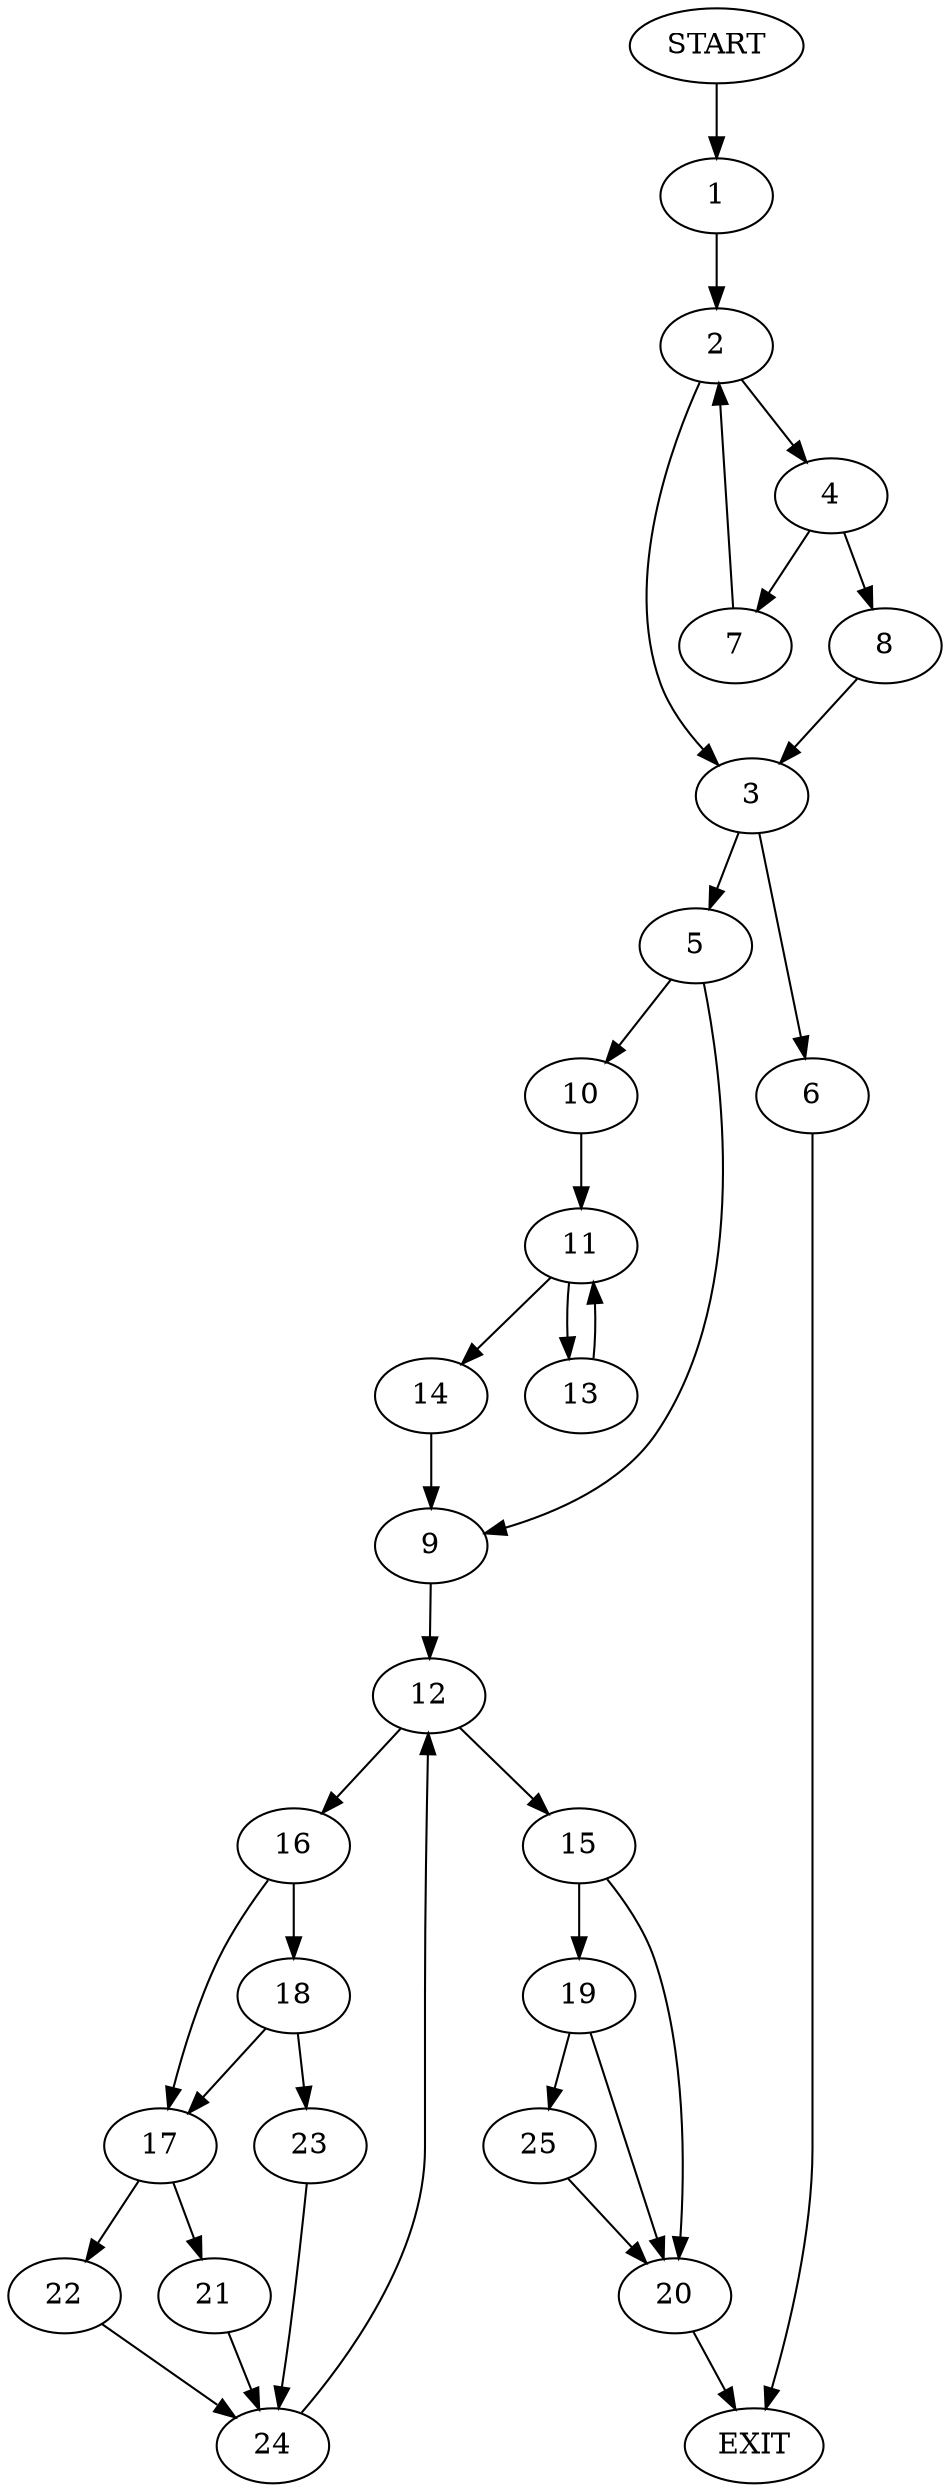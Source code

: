 digraph {
0 [label="START"]
26 [label="EXIT"]
0 -> 1
1 -> 2
2 -> 3
2 -> 4
3 -> 5
3 -> 6
4 -> 7
4 -> 8
8 -> 3
7 -> 2
5 -> 9
5 -> 10
6 -> 26
10 -> 11
9 -> 12
11 -> 13
11 -> 14
13 -> 11
14 -> 9
12 -> 15
12 -> 16
16 -> 17
16 -> 18
15 -> 19
15 -> 20
17 -> 21
17 -> 22
18 -> 17
18 -> 23
23 -> 24
24 -> 12
22 -> 24
21 -> 24
20 -> 26
19 -> 20
19 -> 25
25 -> 20
}
